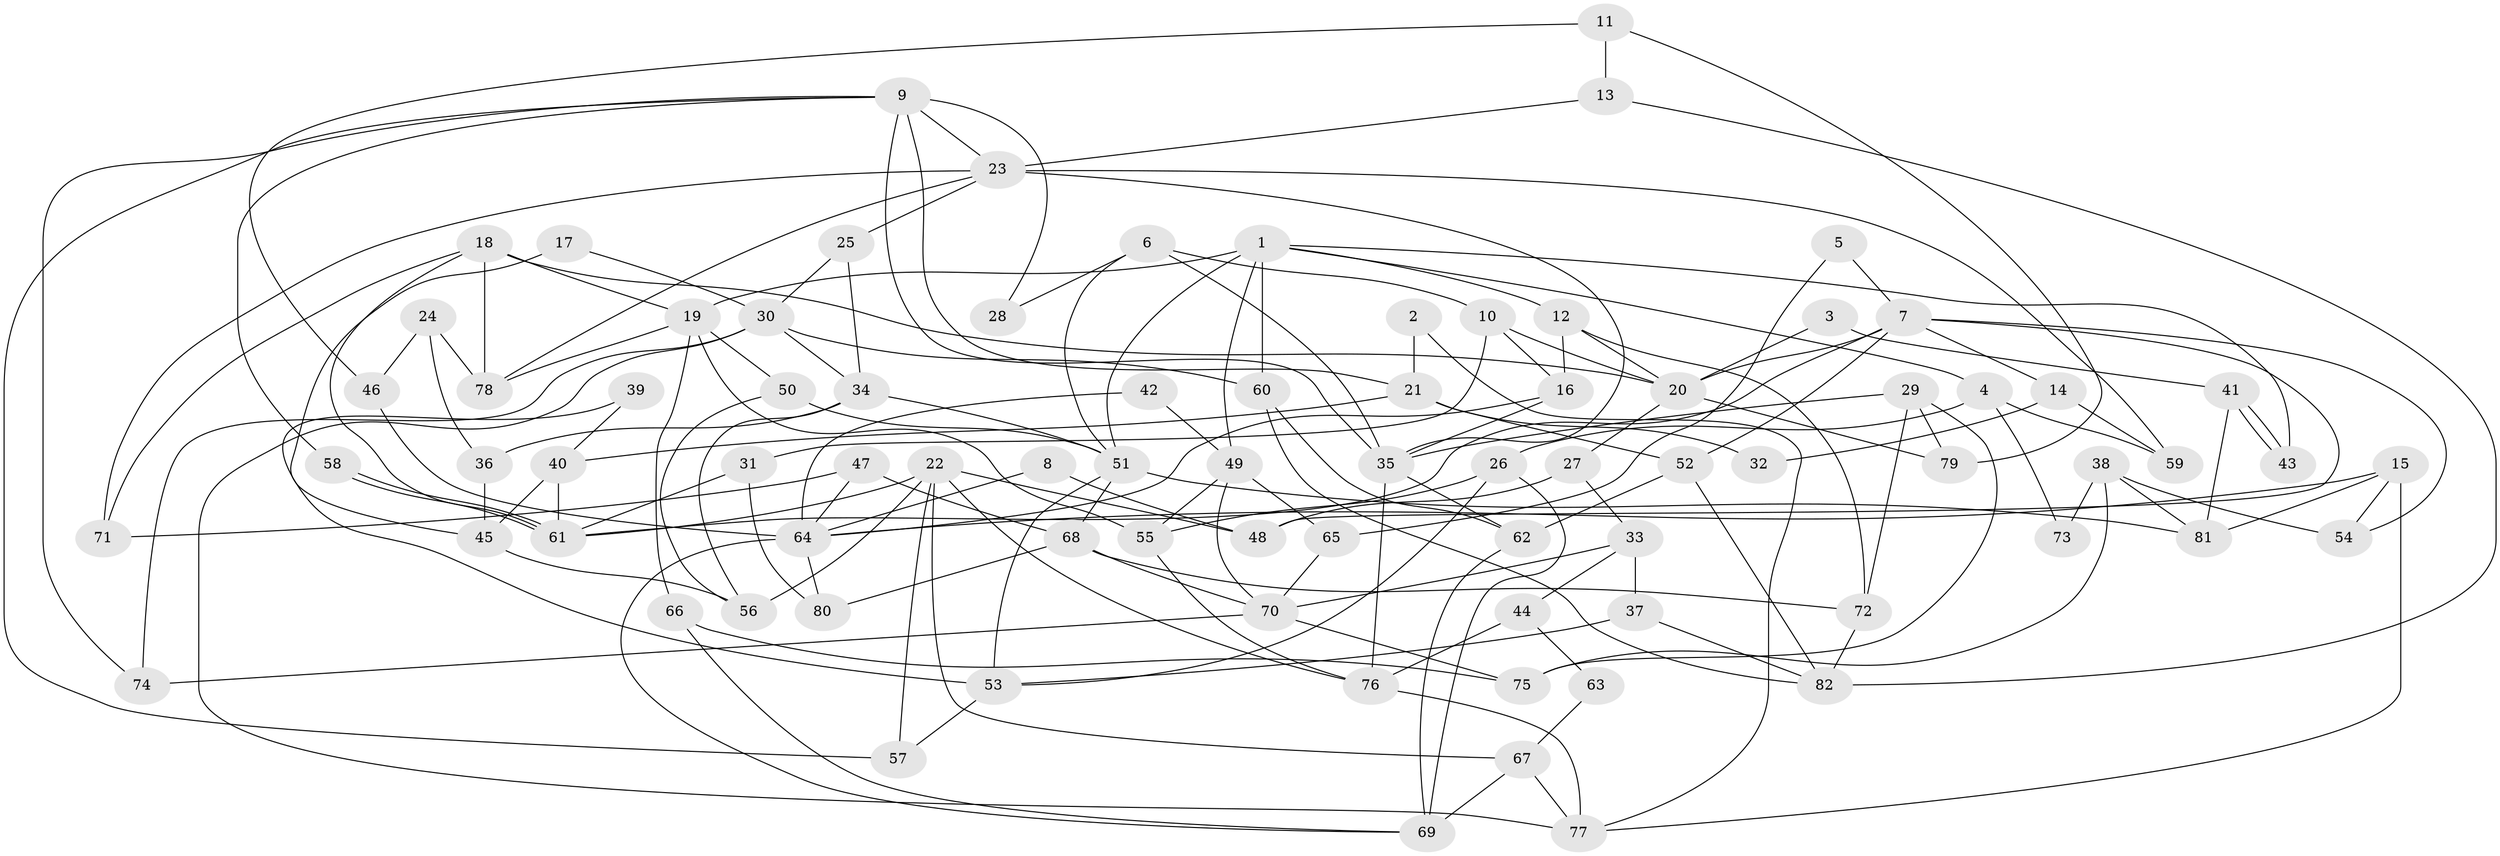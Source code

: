 // coarse degree distribution, {9: 0.017543859649122806, 2: 0.17543859649122806, 4: 0.22807017543859648, 17: 0.017543859649122806, 10: 0.03508771929824561, 3: 0.2631578947368421, 6: 0.05263157894736842, 7: 0.05263157894736842, 5: 0.10526315789473684, 8: 0.03508771929824561, 12: 0.017543859649122806}
// Generated by graph-tools (version 1.1) at 2025/18/03/04/25 18:18:58]
// undirected, 82 vertices, 164 edges
graph export_dot {
graph [start="1"]
  node [color=gray90,style=filled];
  1;
  2;
  3;
  4;
  5;
  6;
  7;
  8;
  9;
  10;
  11;
  12;
  13;
  14;
  15;
  16;
  17;
  18;
  19;
  20;
  21;
  22;
  23;
  24;
  25;
  26;
  27;
  28;
  29;
  30;
  31;
  32;
  33;
  34;
  35;
  36;
  37;
  38;
  39;
  40;
  41;
  42;
  43;
  44;
  45;
  46;
  47;
  48;
  49;
  50;
  51;
  52;
  53;
  54;
  55;
  56;
  57;
  58;
  59;
  60;
  61;
  62;
  63;
  64;
  65;
  66;
  67;
  68;
  69;
  70;
  71;
  72;
  73;
  74;
  75;
  76;
  77;
  78;
  79;
  80;
  81;
  82;
  1 -- 19;
  1 -- 12;
  1 -- 4;
  1 -- 43;
  1 -- 49;
  1 -- 51;
  1 -- 60;
  2 -- 77;
  2 -- 21;
  3 -- 41;
  3 -- 20;
  4 -- 26;
  4 -- 59;
  4 -- 73;
  5 -- 7;
  5 -- 65;
  6 -- 35;
  6 -- 51;
  6 -- 10;
  6 -- 28;
  7 -- 20;
  7 -- 61;
  7 -- 14;
  7 -- 48;
  7 -- 52;
  7 -- 54;
  8 -- 64;
  8 -- 48;
  9 -- 35;
  9 -- 57;
  9 -- 21;
  9 -- 23;
  9 -- 28;
  9 -- 58;
  9 -- 74;
  10 -- 20;
  10 -- 16;
  10 -- 31;
  11 -- 13;
  11 -- 79;
  11 -- 46;
  12 -- 72;
  12 -- 16;
  12 -- 20;
  13 -- 23;
  13 -- 82;
  14 -- 59;
  14 -- 32;
  15 -- 64;
  15 -- 54;
  15 -- 77;
  15 -- 81;
  16 -- 64;
  16 -- 35;
  17 -- 30;
  17 -- 45;
  18 -- 71;
  18 -- 61;
  18 -- 19;
  18 -- 20;
  18 -- 78;
  19 -- 50;
  19 -- 55;
  19 -- 66;
  19 -- 78;
  20 -- 27;
  20 -- 79;
  21 -- 52;
  21 -- 32;
  21 -- 40;
  22 -- 76;
  22 -- 56;
  22 -- 48;
  22 -- 57;
  22 -- 61;
  22 -- 67;
  23 -- 78;
  23 -- 25;
  23 -- 35;
  23 -- 59;
  23 -- 71;
  24 -- 78;
  24 -- 46;
  24 -- 36;
  25 -- 30;
  25 -- 34;
  26 -- 55;
  26 -- 69;
  26 -- 53;
  27 -- 48;
  27 -- 33;
  29 -- 72;
  29 -- 35;
  29 -- 75;
  29 -- 79;
  30 -- 77;
  30 -- 34;
  30 -- 60;
  30 -- 74;
  31 -- 61;
  31 -- 80;
  33 -- 70;
  33 -- 37;
  33 -- 44;
  34 -- 51;
  34 -- 36;
  34 -- 56;
  35 -- 62;
  35 -- 76;
  36 -- 45;
  37 -- 82;
  37 -- 53;
  38 -- 81;
  38 -- 75;
  38 -- 54;
  38 -- 73;
  39 -- 53;
  39 -- 40;
  40 -- 61;
  40 -- 45;
  41 -- 81;
  41 -- 43;
  41 -- 43;
  42 -- 49;
  42 -- 64;
  44 -- 76;
  44 -- 63;
  45 -- 56;
  46 -- 64;
  47 -- 64;
  47 -- 68;
  47 -- 71;
  49 -- 70;
  49 -- 55;
  49 -- 65;
  50 -- 51;
  50 -- 56;
  51 -- 53;
  51 -- 68;
  51 -- 81;
  52 -- 62;
  52 -- 82;
  53 -- 57;
  55 -- 76;
  58 -- 61;
  58 -- 61;
  60 -- 62;
  60 -- 82;
  62 -- 69;
  63 -- 67;
  64 -- 69;
  64 -- 80;
  65 -- 70;
  66 -- 69;
  66 -- 75;
  67 -- 77;
  67 -- 69;
  68 -- 70;
  68 -- 72;
  68 -- 80;
  70 -- 75;
  70 -- 74;
  72 -- 82;
  76 -- 77;
}
